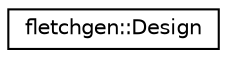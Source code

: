digraph "Graphical Class Hierarchy"
{
 // LATEX_PDF_SIZE
  edge [fontname="Helvetica",fontsize="10",labelfontname="Helvetica",labelfontsize="10"];
  node [fontname="Helvetica",fontsize="10",shape=record];
  rankdir="LR";
  Node0 [label="fletchgen::Design",height=0.2,width=0.4,color="black", fillcolor="white", style="filled",URL="$structfletchgen_1_1_design.html",tooltip="A structure for all components in a Fletcher design."];
}
